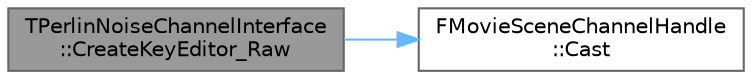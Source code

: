 digraph "TPerlinNoiseChannelInterface::CreateKeyEditor_Raw"
{
 // INTERACTIVE_SVG=YES
 // LATEX_PDF_SIZE
  bgcolor="transparent";
  edge [fontname=Helvetica,fontsize=10,labelfontname=Helvetica,labelfontsize=10];
  node [fontname=Helvetica,fontsize=10,shape=box,height=0.2,width=0.4];
  rankdir="LR";
  Node1 [id="Node000001",label="TPerlinNoiseChannelInterface\l::CreateKeyEditor_Raw",height=0.2,width=0.4,color="gray40", fillcolor="grey60", style="filled", fontcolor="black",tooltip="Create an editor on the sequencer node tree."];
  Node1 -> Node2 [id="edge1_Node000001_Node000002",color="steelblue1",style="solid",tooltip=" "];
  Node2 [id="Node000002",label="FMovieSceneChannelHandle\l::Cast",height=0.2,width=0.4,color="grey40", fillcolor="white", style="filled",URL="$d0/d1b/structFMovieSceneChannelHandle.html#a549dcad315691066fcc7e8b893dfb5ce",tooltip="Cast this handle to a handle of a related type."];
}
